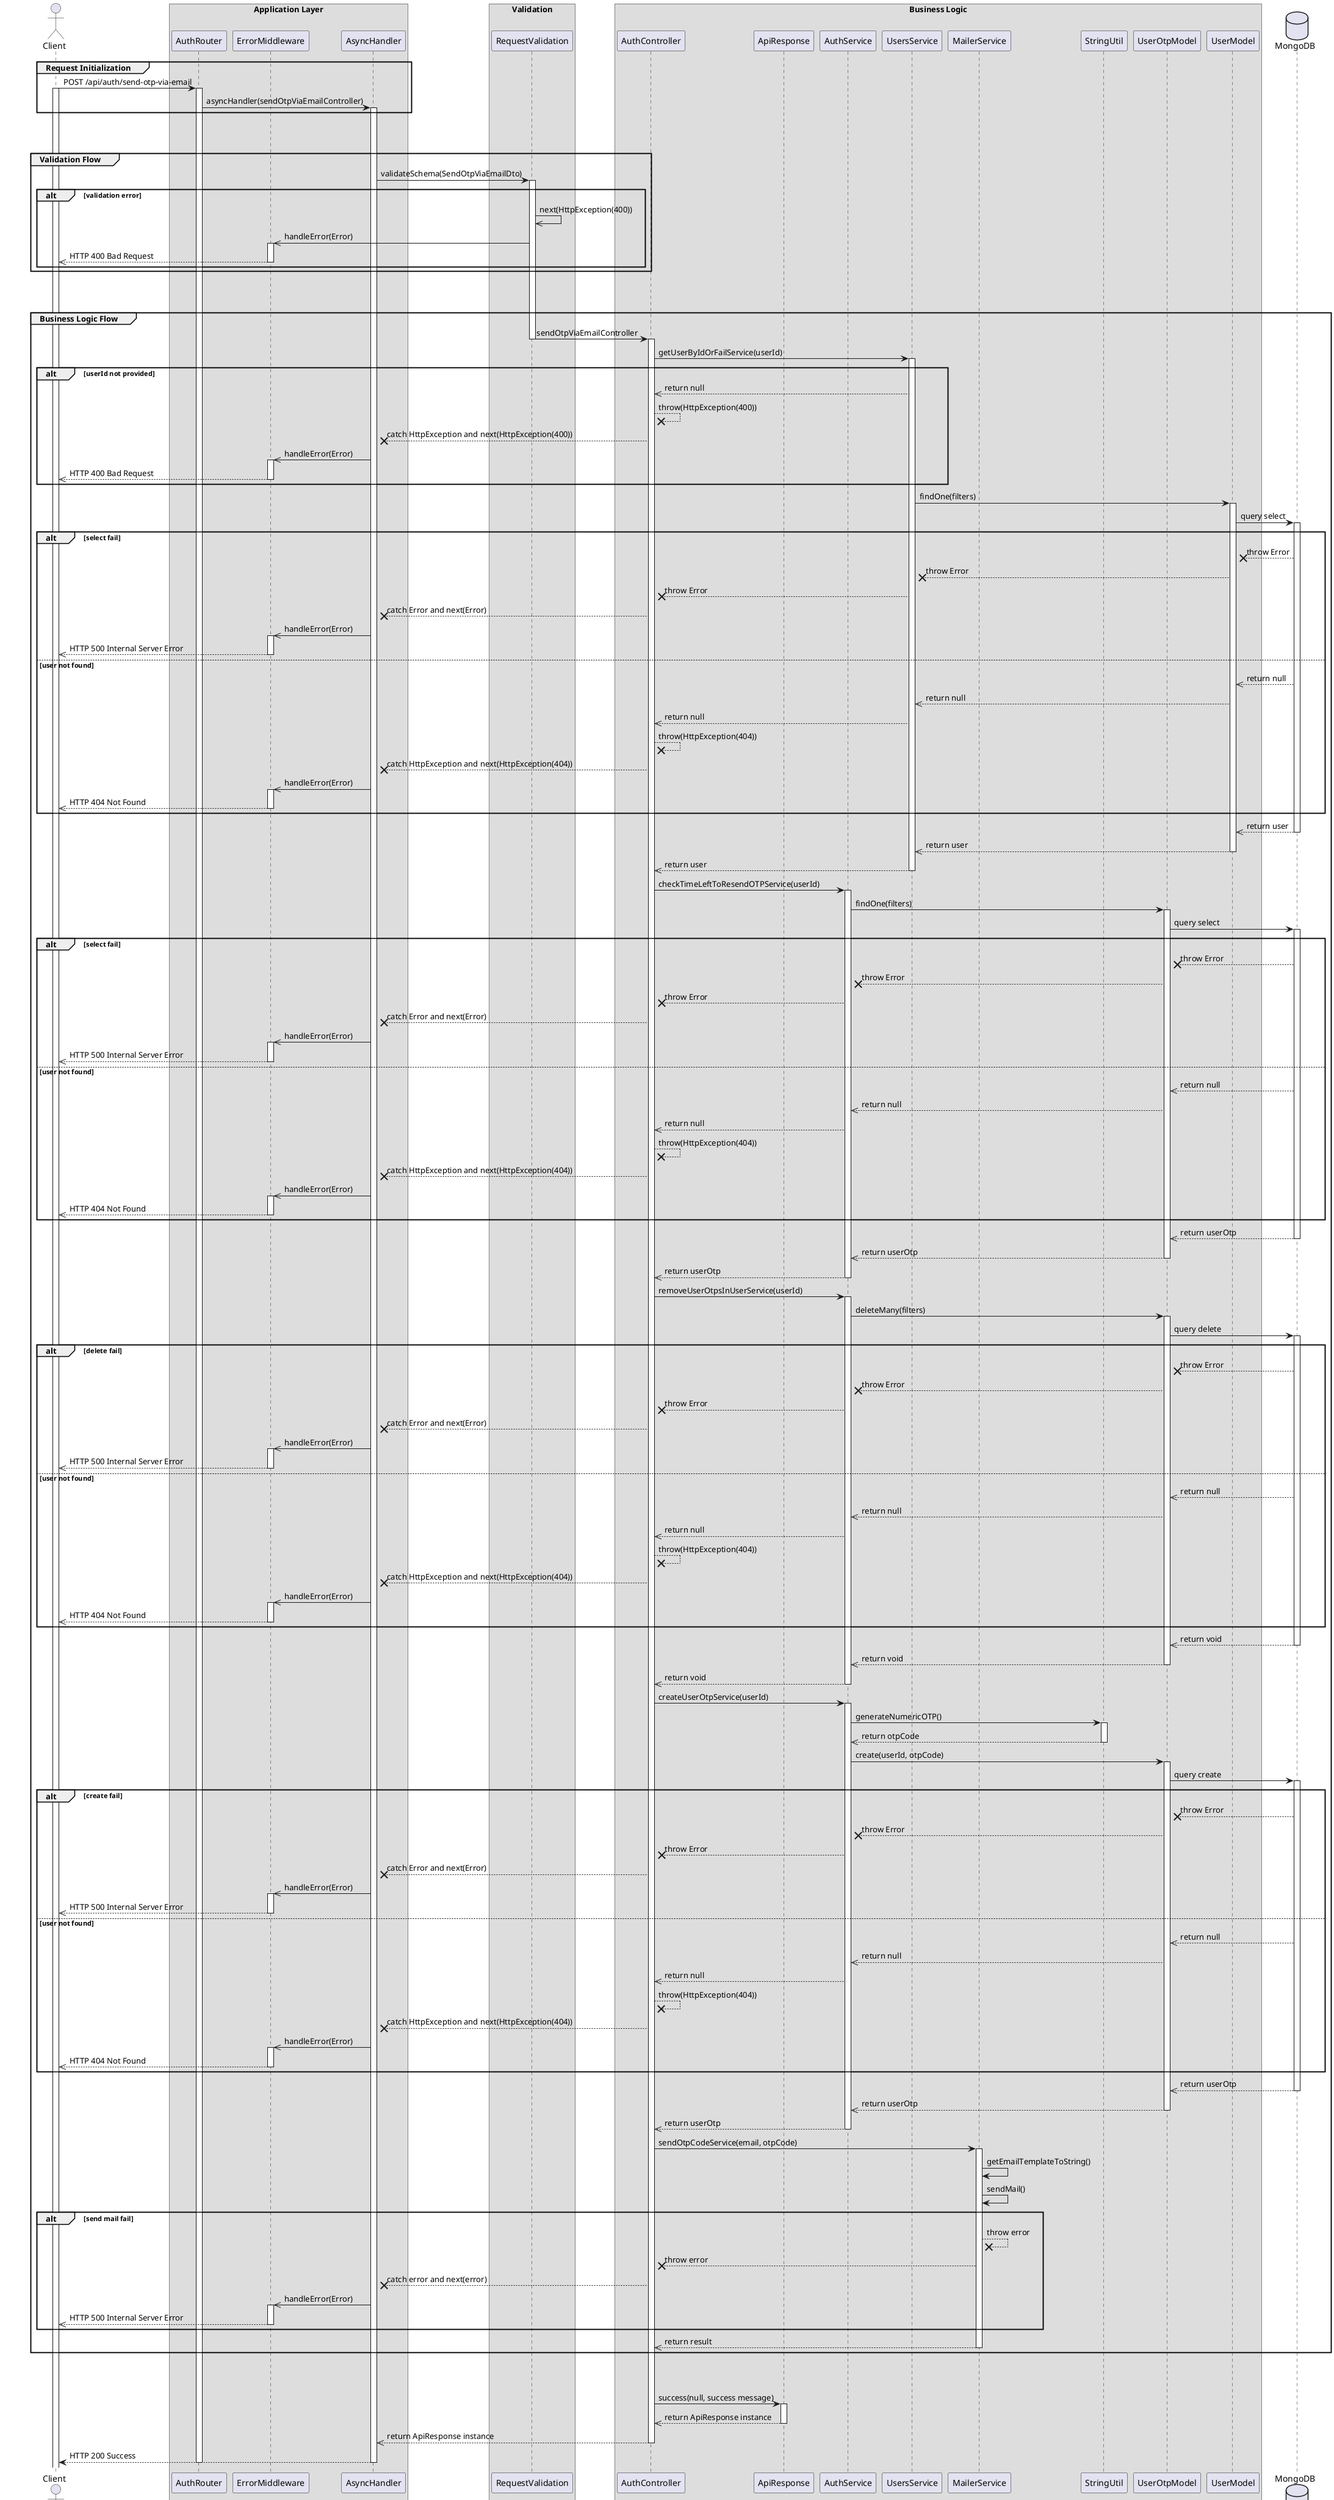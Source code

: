 @startuml Send OTP Via Email

actor Client

box "Application Layer"
participant AuthRouter 
participant ErrorMiddleware 
participant AsyncHandler 
end box

box "Validation"
participant RequestValidation
end box

box "Business Logic"
participant AuthController
participant ApiResponse
participant AuthService
participant UsersService
participant MailerService
participant StringUtil
participant UserOtpModel
participant UserModel
end box

database MongoDB

' Step 1
group Request Initialization
    Client -> AuthRouter: POST /api/auth/send-otp-via-email
    activate Client
    activate AuthRouter
    AuthRouter -> AsyncHandler: asyncHandler(sendOtpViaEmailController)
    activate AsyncHandler
end

break
break


' Step 2
group Validation Flow
    AsyncHandler -> RequestValidation: validateSchema(SendOtpViaEmailDto)
    activate RequestValidation
    alt validation error
        RequestValidation ->> RequestValidation: next(HttpException(400))
        RequestValidation ->> ErrorMiddleware: handleError(Error)
        activate ErrorMiddleware
        ErrorMiddleware -->> Client: HTTP 400 Bad Request
        deactivate ErrorMiddleware
    end
    
end

break
break


' step 3
group Business Logic Flow
    RequestValidation -> AuthController: sendOtpViaEmailController
    deactivate RequestValidation
    activate AuthController
    AuthController -> UsersService: getUserByIdOrFailService(userId)
    activate UsersService

    alt userId not provided
        UsersService -->> AuthController: return null
        AuthController --x AuthController: throw(HttpException(400))
        AuthController --x AsyncHandler: catch HttpException and next(HttpException(400))
        AsyncHandler ->> ErrorMiddleware: handleError(Error)
        activate ErrorMiddleware
        ErrorMiddleware -->> Client: HTTP 400 Bad Request
        deactivate ErrorMiddleware
    end

    UsersService -> UserModel: findOne(filters)
    activate UserModel
    UserModel -> MongoDB: query select
    activate MongoDB

    alt select fail 
        MongoDB --x UserModel: throw Error
        UserModel --x UsersService: throw Error
        UsersService --x AuthController: throw Error
        AuthController --x AsyncHandler: catch Error and next(Error)
        AsyncHandler ->> ErrorMiddleware: handleError(Error)
        activate ErrorMiddleware
        ErrorMiddleware -->> Client: HTTP 500 Internal Server Error
        deactivate ErrorMiddleware

    else user not found
        MongoDB -->> UserModel: return null
        UserModel -->> UsersService: return null
        UsersService -->> AuthController: return null
        AuthController --x AuthController: throw(HttpException(404))
        AuthController --x AsyncHandler: catch HttpException and next(HttpException(404))
        AsyncHandler ->> ErrorMiddleware: handleError(Error)
        activate ErrorMiddleware
        ErrorMiddleware -->> Client: HTTP 404 Not Found
        deactivate ErrorMiddleware
    end

    MongoDB -->> UserModel: return user
    deactivate MongoDB
    UserModel -->> UsersService: return user
    deactivate UserModel
    UsersService -->> AuthController: return user
    deactivate UsersService
    AuthController -> AuthService: checkTimeLeftToResendOTPService(userId)
    activate AuthService
    AuthService -> UserOtpModel: findOne(filters)
    activate UserOtpModel
    UserOtpModel -> MongoDB: query select
    activate MongoDB

    alt select fail 
        MongoDB --x UserOtpModel: throw Error
        UserOtpModel --x AuthService: throw Error
        AuthService --x AuthController: throw Error
        AuthController --x AsyncHandler: catch Error and next(Error)
        AsyncHandler ->> ErrorMiddleware: handleError(Error)
        activate ErrorMiddleware
        ErrorMiddleware -->> Client: HTTP 500 Internal Server Error
        deactivate ErrorMiddleware

    else user not found
        MongoDB -->> UserOtpModel: return null
        UserOtpModel -->> AuthService: return null
        AuthService -->> AuthController: return null
        AuthController --x AuthController: throw(HttpException(404))
        AuthController --x AsyncHandler: catch HttpException and next(HttpException(404))
        AsyncHandler ->> ErrorMiddleware: handleError(Error)
        activate ErrorMiddleware
        ErrorMiddleware -->> Client: HTTP 404 Not Found
        deactivate ErrorMiddleware
    end

    MongoDB -->> UserOtpModel: return userOtp
    deactivate MongoDB
    UserOtpModel -->> AuthService: return userOtp
    deactivate UserOtpModel
    AuthService -->> AuthController: return userOtp
    deactivate AuthService
    AuthController -> AuthService: removeUserOtpsInUserService(userId)
    activate AuthService
    AuthService -> UserOtpModel: deleteMany(filters)
    activate UserOtpModel
    UserOtpModel -> MongoDB: query delete
    activate MongoDB

    alt delete fail
        MongoDB --x UserOtpModel: throw Error
        UserOtpModel --x AuthService: throw Error
        AuthService --x AuthController: throw Error
        AuthController --x AsyncHandler: catch Error and next(Error)
        AsyncHandler ->> ErrorMiddleware: handleError(Error)
        activate ErrorMiddleware
        ErrorMiddleware -->> Client: HTTP 500 Internal Server Error
        deactivate ErrorMiddleware

    else user not found
        MongoDB -->> UserOtpModel: return null
        UserOtpModel -->> AuthService: return null
        AuthService -->> AuthController: return null
        AuthController --x AuthController: throw(HttpException(404))
        AuthController --x AsyncHandler: catch HttpException and next(HttpException(404))
        AsyncHandler ->> ErrorMiddleware: handleError(Error)
        activate ErrorMiddleware
        ErrorMiddleware -->> Client: HTTP 404 Not Found
        deactivate ErrorMiddleware
    end

    MongoDB -->> UserOtpModel: return void
    deactivate MongoDB
    UserOtpModel -->> AuthService: return void
    deactivate UserOtpModel
    AuthService -->> AuthController: return void
    deactivate AuthService
    AuthController -> AuthService: createUserOtpService(userId)
    activate AuthService
    AuthService -> StringUtil: generateNumericOTP()
    activate StringUtil
    StringUtil -->> AuthService: return otpCode
    deactivate StringUtil
    AuthService -> UserOtpModel: create(userId, otpCode)
    activate UserOtpModel
    UserOtpModel -> MongoDB: query create
    activate MongoDB

    alt create fail
        MongoDB --x UserOtpModel: throw Error
        UserOtpModel --x AuthService: throw Error
        AuthService --x AuthController: throw Error
        AuthController --x AsyncHandler: catch Error and next(Error)
        AsyncHandler ->> ErrorMiddleware: handleError(Error)
        activate ErrorMiddleware
        ErrorMiddleware -->> Client: HTTP 500 Internal Server Error
        deactivate ErrorMiddleware

    else user not found
        MongoDB -->> UserOtpModel: return null
        UserOtpModel -->> AuthService: return null
        AuthService -->> AuthController: return null
        AuthController --x AuthController: throw(HttpException(404))
        AuthController --x AsyncHandler: catch HttpException and next(HttpException(404))
        AsyncHandler ->> ErrorMiddleware: handleError(Error)
        activate ErrorMiddleware
        ErrorMiddleware -->> Client: HTTP 404 Not Found
        deactivate ErrorMiddleware
    end

    MongoDB -->> UserOtpModel: return userOtp
    deactivate MongoDB
    UserOtpModel -->> AuthService: return userOtp
    deactivate UserOtpModel
    AuthService -->> AuthController: return userOtp
    deactivate AuthService
    AuthController -> MailerService: sendOtpCodeService(email, otpCode)
    activate MailerService
    MailerService -> MailerService: getEmailTemplateToString()
    MailerService -> MailerService: sendMail()
       
    alt send mail fail
        MailerService --x MailerService: throw error
        MailerService --x AuthController: throw error
        AuthController --x AsyncHandler: catch error and next(error)
        AsyncHandler ->> ErrorMiddleware: handleError(Error)
        activate ErrorMiddleware
        ErrorMiddleware -->> Client: HTTP 500 Internal Server Error
        deactivate ErrorMiddleware
    end

    MailerService -->> AuthController: return result
    deactivate MailerService
       
end   
break 
break


AuthController -> ApiResponse: success(null, success message)
activate ApiResponse
ApiResponse -->> AuthController: return ApiResponse instance
deactivate ApiResponse 
AuthController -->> AsyncHandler: return ApiResponse instance
deactivate AuthController
AsyncHandler --> Client: HTTP 200 Success
deactivate AsyncHandler
deactivate AuthRouter


@enduml